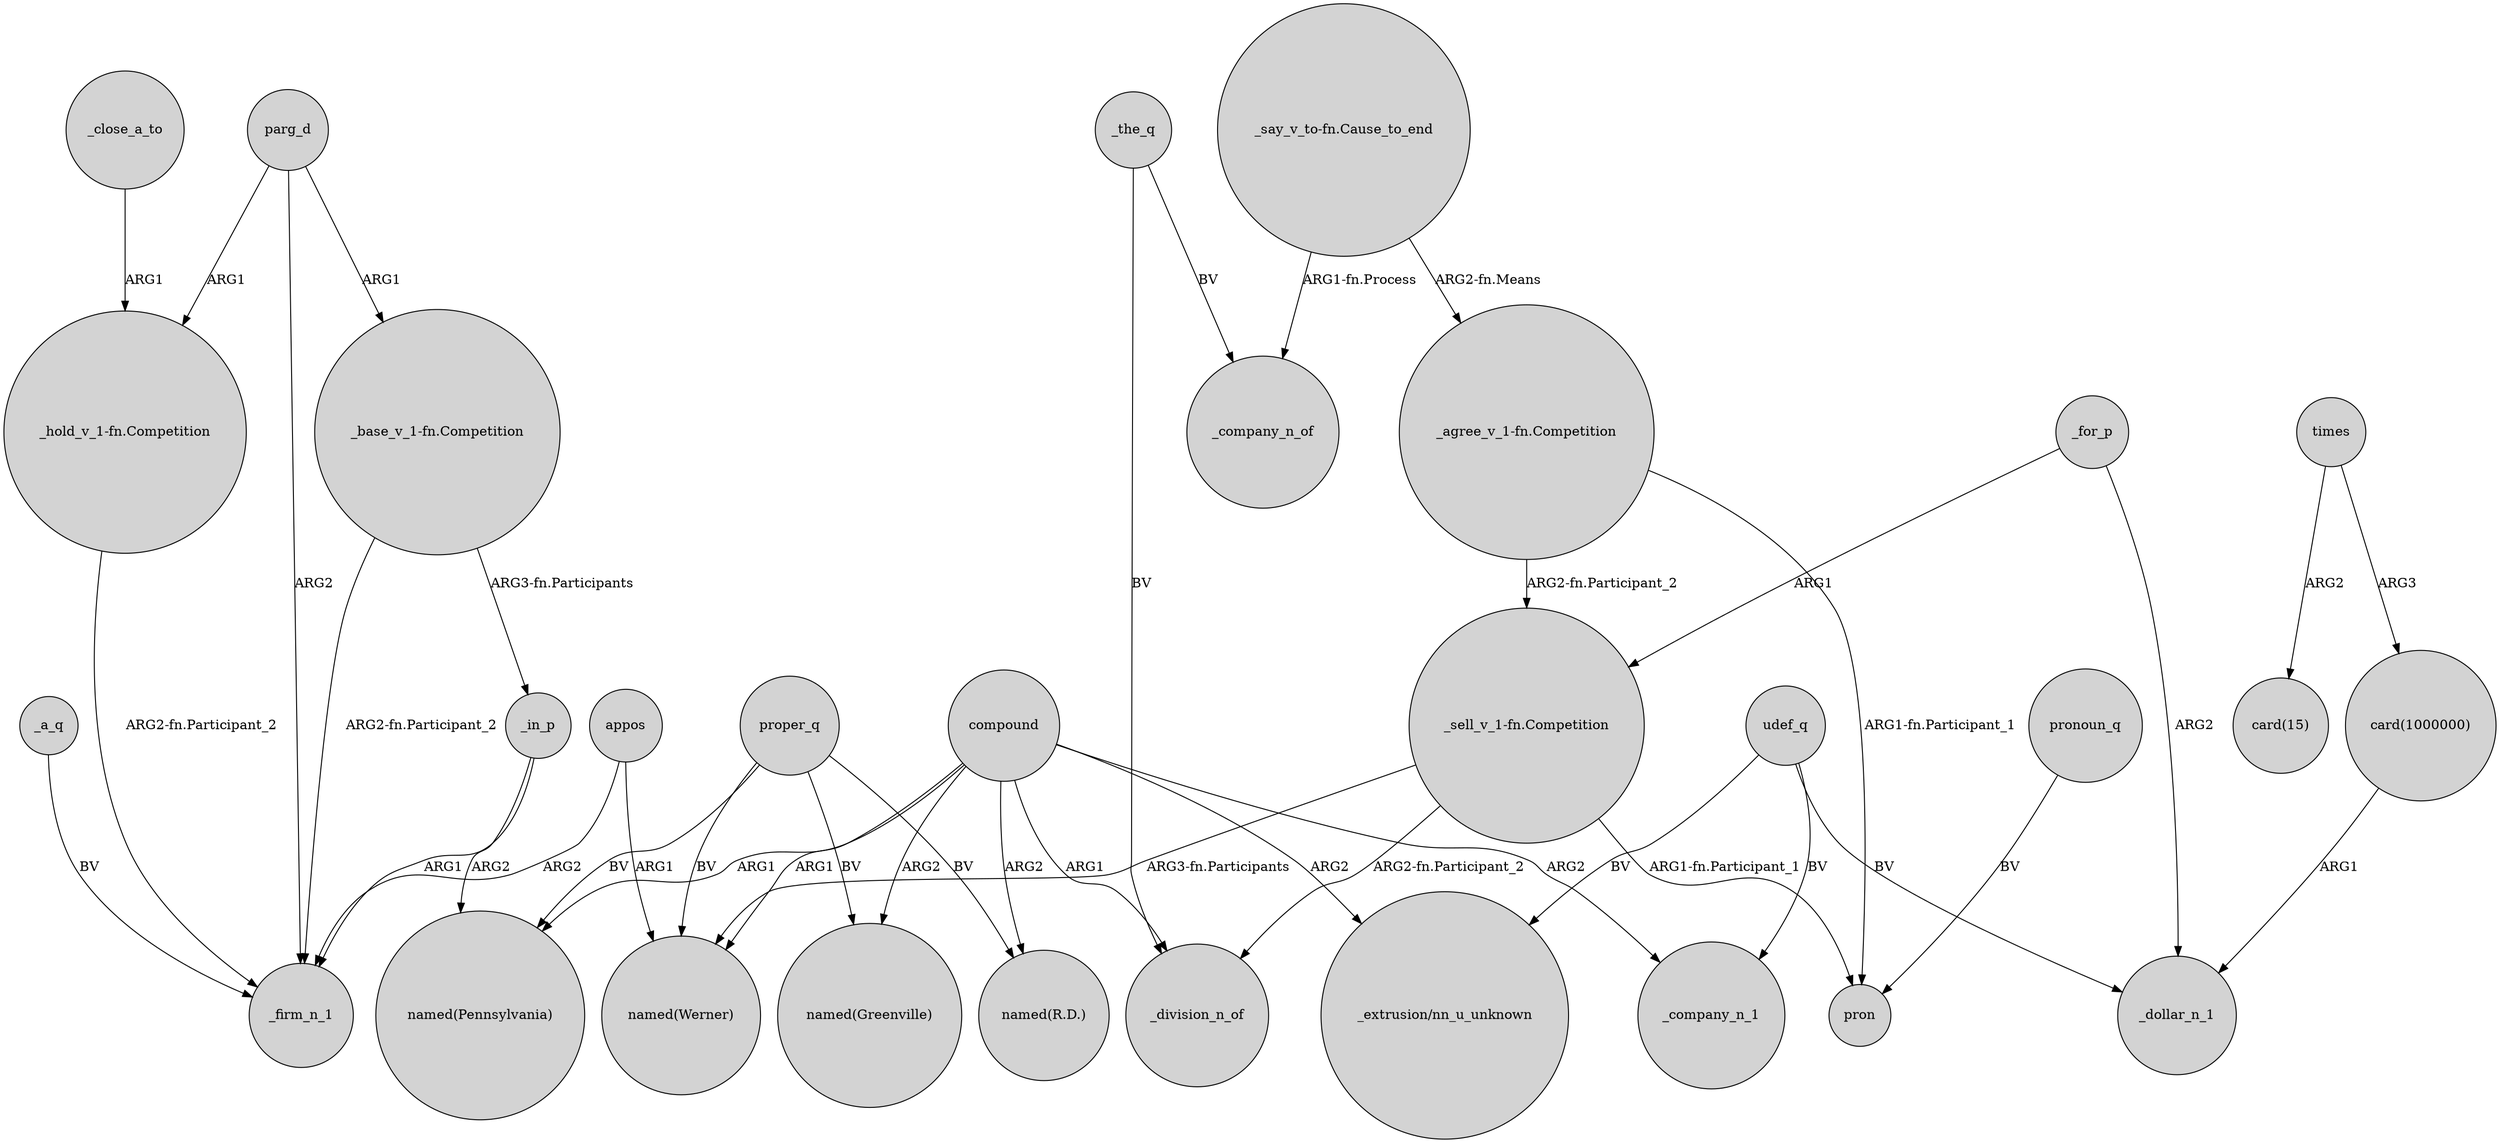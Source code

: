 digraph {
	node [shape=circle style=filled]
	"_base_v_1-fn.Competition" -> _in_p [label="ARG3-fn.Participants"]
	parg_d -> "_hold_v_1-fn.Competition" [label=ARG1]
	_the_q -> _division_n_of [label=BV]
	"_agree_v_1-fn.Competition" -> pron [label="ARG1-fn.Participant_1"]
	_in_p -> _firm_n_1 [label=ARG1]
	compound -> _company_n_1 [label=ARG2]
	udef_q -> _company_n_1 [label=BV]
	compound -> "named(Greenville)" [label=ARG2]
	compound -> "named(Werner)" [label=ARG1]
	appos -> _firm_n_1 [label=ARG2]
	times -> "card(1000000)" [label=ARG3]
	"_agree_v_1-fn.Competition" -> "_sell_v_1-fn.Competition" [label="ARG2-fn.Participant_2"]
	parg_d -> _firm_n_1 [label=ARG2]
	"_base_v_1-fn.Competition" -> _firm_n_1 [label="ARG2-fn.Participant_2"]
	proper_q -> "named(R.D.)" [label=BV]
	"_sell_v_1-fn.Competition" -> _division_n_of [label="ARG2-fn.Participant_2"]
	times -> "card(15)" [label=ARG2]
	appos -> "named(Werner)" [label=ARG1]
	pronoun_q -> pron [label=BV]
	proper_q -> "named(Greenville)" [label=BV]
	compound -> "_extrusion/nn_u_unknown" [label=ARG2]
	_for_p -> _dollar_n_1 [label=ARG2]
	_in_p -> "named(Pennsylvania)" [label=ARG2]
	"_sell_v_1-fn.Competition" -> "named(Werner)" [label="ARG3-fn.Participants"]
	compound -> "named(R.D.)" [label=ARG2]
	udef_q -> _dollar_n_1 [label=BV]
	"card(1000000)" -> _dollar_n_1 [label=ARG1]
	compound -> _division_n_of [label=ARG1]
	_for_p -> "_sell_v_1-fn.Competition" [label=ARG1]
	"_say_v_to-fn.Cause_to_end" -> "_agree_v_1-fn.Competition" [label="ARG2-fn.Means"]
	_a_q -> _firm_n_1 [label=BV]
	compound -> "named(Pennsylvania)" [label=ARG1]
	"_hold_v_1-fn.Competition" -> _firm_n_1 [label="ARG2-fn.Participant_2"]
	"_sell_v_1-fn.Competition" -> pron [label="ARG1-fn.Participant_1"]
	"_say_v_to-fn.Cause_to_end" -> _company_n_of [label="ARG1-fn.Process"]
	_close_a_to -> "_hold_v_1-fn.Competition" [label=ARG1]
	udef_q -> "_extrusion/nn_u_unknown" [label=BV]
	_the_q -> _company_n_of [label=BV]
	proper_q -> "named(Werner)" [label=BV]
	proper_q -> "named(Pennsylvania)" [label=BV]
	parg_d -> "_base_v_1-fn.Competition" [label=ARG1]
}
